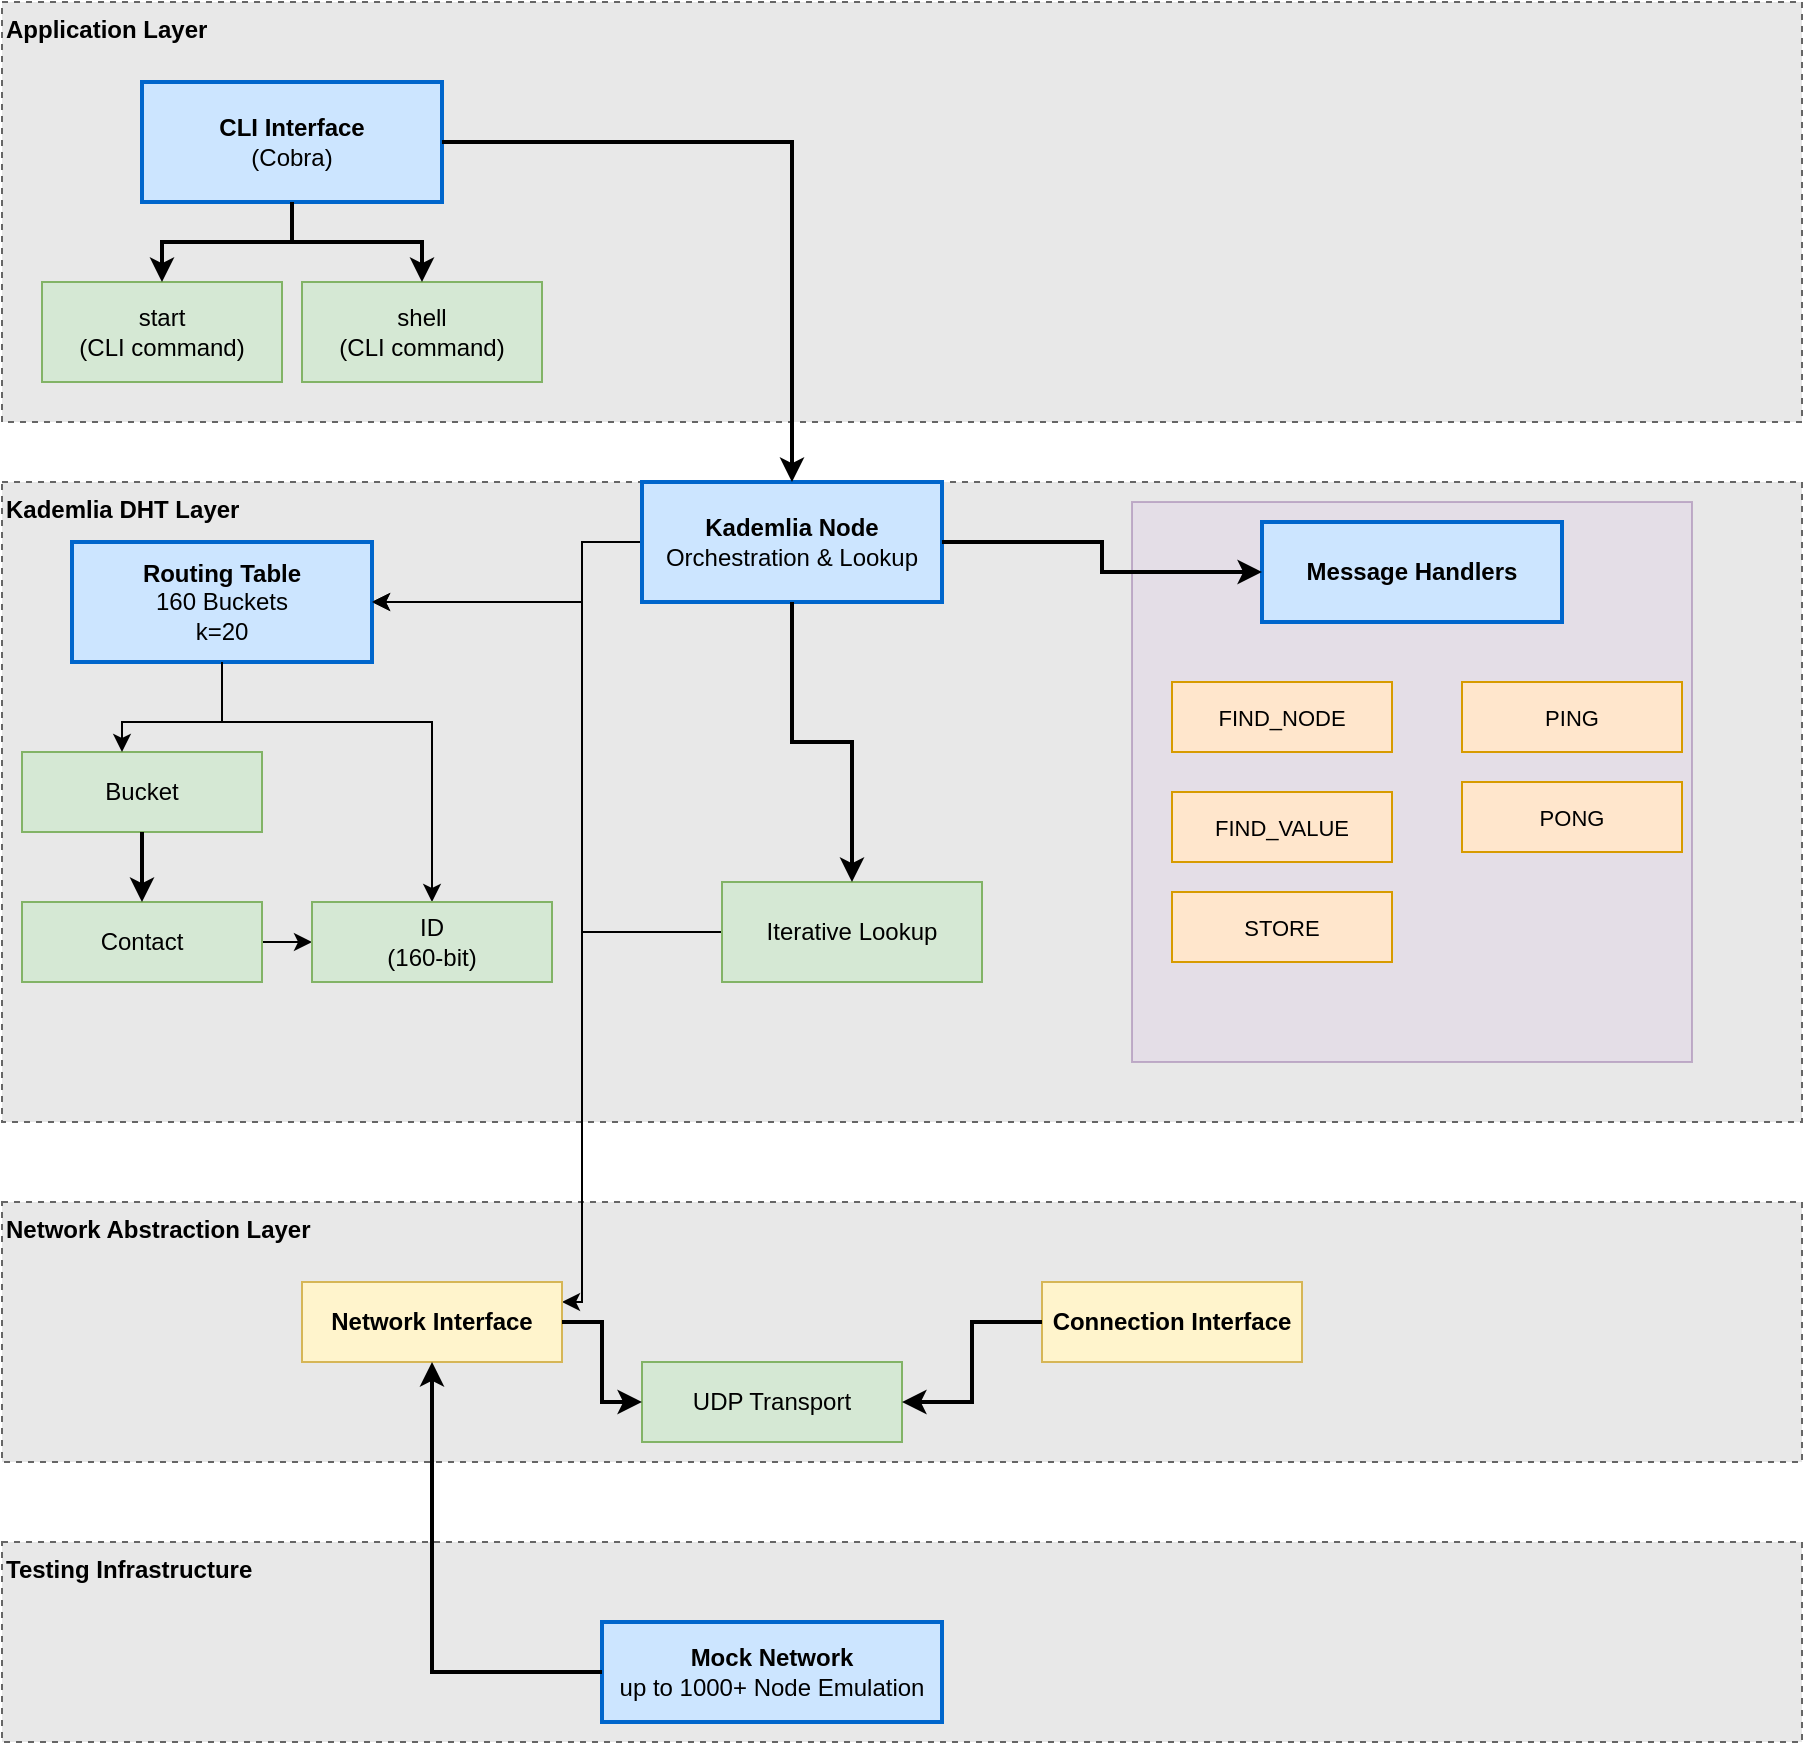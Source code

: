<mxfile version="28.2.5">
  <diagram name="Kademlia System Architecture" id="kademlia-architecture">
    <mxGraphModel dx="2066" dy="1139" grid="1" gridSize="10" guides="1" tooltips="1" connect="1" arrows="1" fold="1" page="1" pageScale="1" pageWidth="1200" pageHeight="1600" math="0" shadow="0">
      <root>
        <mxCell id="0" />
        <mxCell id="1" parent="0" />
        <mxCell id="net_layer" value="Network Abstraction Layer" style="rounded=0;whiteSpace=wrap;html=1;fillColor=#E8E8E8;strokeColor=#666666;dashed=1;verticalAlign=top;fontStyle=1;align=left;" parent="1" vertex="1">
          <mxGeometry x="100" y="650" width="900" height="130" as="geometry" />
        </mxCell>
        <mxCell id="kad_layer" value="Kademlia DHT Layer" style="rounded=0;whiteSpace=wrap;html=1;fillColor=#E8E8E8;strokeColor=#666666;dashed=1;verticalAlign=top;fontStyle=1;align=left;shadow=0;" parent="1" vertex="1">
          <mxGeometry x="100" y="290" width="900" height="320" as="geometry" />
        </mxCell>
        <mxCell id="GDbrDhkOE_Z_yYGQEvIm-21" value="" style="rounded=0;whiteSpace=wrap;html=1;glass=0;shadow=0;opacity=50;fillColor=#e1d5e7;strokeColor=#9673a6;" vertex="1" parent="1">
          <mxGeometry x="665" y="300" width="280" height="280" as="geometry" />
        </mxCell>
        <mxCell id="app_layer" value="Application Layer" style="rounded=0;whiteSpace=wrap;html=1;fillColor=#E8E8E8;strokeColor=#666666;dashed=1;verticalAlign=top;fontStyle=1;align=left;" parent="1" vertex="1">
          <mxGeometry x="100" y="50" width="900" height="210" as="geometry" />
        </mxCell>
        <mxCell id="cli" value="&lt;b&gt;CLI Interface&lt;/b&gt;&lt;br&gt;(Cobra)" style="rounded=0;whiteSpace=wrap;html=1;fillColor=#CCE5FF;strokeColor=#0066CC;strokeWidth=2;" parent="1" vertex="1">
          <mxGeometry x="170" y="90" width="150" height="60" as="geometry" />
        </mxCell>
        <mxCell id="start_cmd" value="start&lt;br&gt;(CLI command)" style="rounded=0;whiteSpace=wrap;html=1;fillColor=#D5E8D4;strokeColor=#82B366;" parent="1" vertex="1">
          <mxGeometry x="120" y="190" width="120" height="50" as="geometry" />
        </mxCell>
        <mxCell id="shell_cmd" value="shell&lt;br&gt;(CLI command)" style="rounded=0;whiteSpace=wrap;html=1;fillColor=#D5E8D4;strokeColor=#82B366;" parent="1" vertex="1">
          <mxGeometry x="250" y="190" width="120" height="50" as="geometry" />
        </mxCell>
        <mxCell id="GDbrDhkOE_Z_yYGQEvIm-26" style="edgeStyle=orthogonalEdgeStyle;rounded=0;orthogonalLoop=1;jettySize=auto;html=1;exitX=0;exitY=0.5;exitDx=0;exitDy=0;" edge="1" parent="1" source="kad_node" target="routing_table">
          <mxGeometry relative="1" as="geometry">
            <Array as="points">
              <mxPoint x="390" y="320" />
              <mxPoint x="390" y="350" />
            </Array>
          </mxGeometry>
        </mxCell>
        <mxCell id="GDbrDhkOE_Z_yYGQEvIm-27" style="edgeStyle=orthogonalEdgeStyle;rounded=0;orthogonalLoop=1;jettySize=auto;html=1;exitX=0;exitY=0.5;exitDx=0;exitDy=0;entryX=1;entryY=0.25;entryDx=0;entryDy=0;" edge="1" parent="1" target="network_iface">
          <mxGeometry relative="1" as="geometry">
            <mxPoint x="460" y="327.5" as="sourcePoint" />
            <mxPoint x="390" y="697.5" as="targetPoint" />
            <Array as="points">
              <mxPoint x="460" y="320" />
              <mxPoint x="390" y="320" />
              <mxPoint x="390" y="700" />
            </Array>
          </mxGeometry>
        </mxCell>
        <mxCell id="kad_node" value="&lt;b&gt;Kademlia Node&lt;/b&gt;&lt;br&gt;Orchestration &amp; Lookup" style="rounded=0;whiteSpace=wrap;html=1;fillColor=#CCE5FF;strokeColor=#0066CC;strokeWidth=2;" parent="1" vertex="1">
          <mxGeometry x="420" y="290" width="150" height="60" as="geometry" />
        </mxCell>
        <mxCell id="GDbrDhkOE_Z_yYGQEvIm-22" style="edgeStyle=orthogonalEdgeStyle;rounded=0;orthogonalLoop=1;jettySize=auto;html=1;exitX=0.5;exitY=1;exitDx=0;exitDy=0;entryX=0.5;entryY=0;entryDx=0;entryDy=0;" edge="1" parent="1" source="routing_table" target="id">
          <mxGeometry relative="1" as="geometry">
            <mxPoint x="230" y="385" as="sourcePoint" />
            <mxPoint x="280" y="505" as="targetPoint" />
            <Array as="points">
              <mxPoint x="210" y="410" />
              <mxPoint x="315" y="410" />
            </Array>
          </mxGeometry>
        </mxCell>
        <mxCell id="routing_table" value="&lt;b&gt;Routing Table&lt;/b&gt;&lt;br&gt;160 Buckets&lt;br&gt;k=20" style="rounded=0;whiteSpace=wrap;html=1;fillColor=#CCE5FF;strokeColor=#0066CC;strokeWidth=2;" parent="1" vertex="1">
          <mxGeometry x="135" y="320" width="150" height="60" as="geometry" />
        </mxCell>
        <mxCell id="bucket" value="Bucket" style="rounded=0;whiteSpace=wrap;html=1;fillColor=#D5E8D4;strokeColor=#82B366;" parent="1" vertex="1">
          <mxGeometry x="110" y="425" width="120" height="40" as="geometry" />
        </mxCell>
        <mxCell id="GDbrDhkOE_Z_yYGQEvIm-23" style="edgeStyle=orthogonalEdgeStyle;rounded=0;orthogonalLoop=1;jettySize=auto;html=1;exitX=1;exitY=0.5;exitDx=0;exitDy=0;entryX=0;entryY=0.5;entryDx=0;entryDy=0;" edge="1" parent="1" source="contact" target="id">
          <mxGeometry relative="1" as="geometry" />
        </mxCell>
        <mxCell id="contact" value="Contact" style="rounded=0;whiteSpace=wrap;html=1;fillColor=#D5E8D4;strokeColor=#82B366;" parent="1" vertex="1">
          <mxGeometry x="110" y="500" width="120" height="40" as="geometry" />
        </mxCell>
        <mxCell id="handlers" value="&lt;b&gt;Message Handlers&lt;/b&gt;" style="rounded=0;whiteSpace=wrap;html=1;fillColor=#CCE5FF;strokeColor=#0066CC;strokeWidth=2;" parent="1" vertex="1">
          <mxGeometry x="730" y="310" width="150" height="50" as="geometry" />
        </mxCell>
        <mxCell id="ping_h" value="PING" style="rounded=0;whiteSpace=wrap;html=1;fillColor=#FFE6CC;strokeColor=#D79B00;fontSize=11;" parent="1" vertex="1">
          <mxGeometry x="830" y="390" width="110" height="35" as="geometry" />
        </mxCell>
        <mxCell id="pong_h" value="PONG" style="rounded=0;whiteSpace=wrap;html=1;fillColor=#FFE6CC;strokeColor=#D79B00;fontSize=11;" parent="1" vertex="1">
          <mxGeometry x="830" y="440" width="110" height="35" as="geometry" />
        </mxCell>
        <mxCell id="find_val_h" value="FIND_VALUE" style="rounded=0;whiteSpace=wrap;html=1;fillColor=#FFE6CC;strokeColor=#D79B00;fontSize=11;" parent="1" vertex="1">
          <mxGeometry x="685" y="445" width="110" height="35" as="geometry" />
        </mxCell>
        <mxCell id="store_h" value="STORE" style="rounded=0;whiteSpace=wrap;html=1;fillColor=#FFE6CC;strokeColor=#D79B00;fontSize=11;" parent="1" vertex="1">
          <mxGeometry x="685" y="495" width="110" height="35" as="geometry" />
        </mxCell>
        <mxCell id="GDbrDhkOE_Z_yYGQEvIm-25" style="edgeStyle=orthogonalEdgeStyle;rounded=0;orthogonalLoop=1;jettySize=auto;html=1;exitX=0;exitY=0.5;exitDx=0;exitDy=0;entryX=1;entryY=0.5;entryDx=0;entryDy=0;" edge="1" parent="1" source="shortlist" target="routing_table">
          <mxGeometry relative="1" as="geometry">
            <Array as="points">
              <mxPoint x="390" y="515" />
              <mxPoint x="390" y="350" />
            </Array>
          </mxGeometry>
        </mxCell>
        <mxCell id="shortlist" value="Iterative Lookup" style="rounded=0;whiteSpace=wrap;html=1;fillColor=#D5E8D4;strokeColor=#82B366;" parent="1" vertex="1">
          <mxGeometry x="460" y="490" width="130" height="50" as="geometry" />
        </mxCell>
        <mxCell id="id" value="ID&lt;br&gt;(160-bit)" style="rounded=0;whiteSpace=wrap;html=1;fillColor=#D5E8D4;strokeColor=#82B366;" parent="1" vertex="1">
          <mxGeometry x="255" y="500" width="120" height="40" as="geometry" />
        </mxCell>
        <mxCell id="network_iface" value="&lt;b&gt;Network Interface&lt;/b&gt;" style="rounded=0;whiteSpace=wrap;html=1;fillColor=#FFF4CC;strokeColor=#D6B656;" parent="1" vertex="1">
          <mxGeometry x="250" y="690" width="130" height="40" as="geometry" />
        </mxCell>
        <mxCell id="connection_iface" value="&lt;b&gt;Connection Interface&lt;/b&gt;" style="rounded=0;whiteSpace=wrap;html=1;fillColor=#FFF4CC;strokeColor=#D6B656;" parent="1" vertex="1">
          <mxGeometry x="620" y="690" width="130" height="40" as="geometry" />
        </mxCell>
        <mxCell id="udp" value="UDP Transport" style="rounded=0;whiteSpace=wrap;html=1;fillColor=#D5E8D4;strokeColor=#82B366;" parent="1" vertex="1">
          <mxGeometry x="420" y="730" width="130" height="40" as="geometry" />
        </mxCell>
        <mxCell id="test_layer" value="Testing Infrastructure" style="rounded=0;whiteSpace=wrap;html=1;fillColor=#E8E8E8;strokeColor=#666666;dashed=1;verticalAlign=top;fontStyle=1;align=left;" parent="1" vertex="1">
          <mxGeometry x="100" y="820" width="900" height="100" as="geometry" />
        </mxCell>
        <mxCell id="mock" value="&lt;b&gt;Mock Network&lt;/b&gt;&lt;br&gt;up to 1000+ Node Emulation" style="rounded=0;whiteSpace=wrap;html=1;fillColor=#CCE5FF;strokeColor=#0066CC;strokeWidth=2;" parent="1" vertex="1">
          <mxGeometry x="400" y="860" width="170" height="50" as="geometry" />
        </mxCell>
        <mxCell id="arrow1" style="edgeStyle=orthogonalEdgeStyle;rounded=0;orthogonalLoop=1;jettySize=auto;html=1;endArrow=classic;endFill=1;strokeWidth=2;" parent="1" source="cli" target="start_cmd" edge="1">
          <mxGeometry relative="1" as="geometry" />
        </mxCell>
        <mxCell id="arrow2" style="edgeStyle=orthogonalEdgeStyle;rounded=0;orthogonalLoop=1;jettySize=auto;html=1;endArrow=classic;endFill=1;strokeWidth=2;" parent="1" source="cli" target="shell_cmd" edge="1">
          <mxGeometry relative="1" as="geometry" />
        </mxCell>
        <mxCell id="arrow3" style="edgeStyle=orthogonalEdgeStyle;rounded=0;orthogonalLoop=1;jettySize=auto;html=1;endArrow=classic;endFill=1;strokeWidth=2;" parent="1" source="cli" target="kad_node" edge="1">
          <mxGeometry relative="1" as="geometry" />
        </mxCell>
        <mxCell id="arrow6" style="edgeStyle=orthogonalEdgeStyle;rounded=0;orthogonalLoop=1;jettySize=auto;html=1;endArrow=classic;endFill=1;strokeWidth=2;" parent="1" source="kad_node" target="handlers" edge="1">
          <mxGeometry relative="1" as="geometry" />
        </mxCell>
        <mxCell id="arrow7" style="edgeStyle=orthogonalEdgeStyle;rounded=0;orthogonalLoop=1;jettySize=auto;html=1;endArrow=classic;endFill=1;strokeWidth=2;" parent="1" source="kad_node" target="shortlist" edge="1">
          <mxGeometry relative="1" as="geometry" />
        </mxCell>
        <mxCell id="arrow8" style="edgeStyle=orthogonalEdgeStyle;rounded=0;orthogonalLoop=1;jettySize=auto;html=1;endArrow=classic;endFill=1;strokeWidth=1;" parent="1" source="routing_table" target="bucket" edge="1">
          <mxGeometry relative="1" as="geometry">
            <Array as="points">
              <mxPoint x="210" y="410" />
              <mxPoint x="160" y="410" />
            </Array>
          </mxGeometry>
        </mxCell>
        <mxCell id="arrow9" style="edgeStyle=orthogonalEdgeStyle;rounded=0;orthogonalLoop=1;jettySize=auto;html=1;endArrow=classic;endFill=1;strokeWidth=2;" parent="1" source="bucket" target="contact" edge="1">
          <mxGeometry relative="1" as="geometry" />
        </mxCell>
        <mxCell id="arrow14" style="edgeStyle=orthogonalEdgeStyle;rounded=0;orthogonalLoop=1;jettySize=auto;html=1;endArrow=classic;endFill=1;strokeWidth=2;" parent="1" source="network_iface" target="udp" edge="1">
          <mxGeometry relative="1" as="geometry" />
        </mxCell>
        <mxCell id="arrow15" style="edgeStyle=orthogonalEdgeStyle;rounded=0;orthogonalLoop=1;jettySize=auto;html=1;endArrow=classic;endFill=1;strokeWidth=2;" parent="1" source="connection_iface" target="udp" edge="1">
          <mxGeometry relative="1" as="geometry" />
        </mxCell>
        <mxCell id="arrow16" style="edgeStyle=orthogonalEdgeStyle;rounded=0;orthogonalLoop=1;jettySize=auto;html=1;endArrow=classic;endFill=1;strokeWidth=2;" parent="1" source="mock" target="network_iface" edge="1">
          <mxGeometry relative="1" as="geometry" />
        </mxCell>
        <mxCell id="find_node_h" value="FIND_NODE" style="rounded=0;whiteSpace=wrap;html=1;fillColor=#FFE6CC;strokeColor=#D79B00;fontSize=11;" parent="1" vertex="1">
          <mxGeometry x="685" y="390" width="110" height="35" as="geometry" />
        </mxCell>
      </root>
    </mxGraphModel>
  </diagram>
</mxfile>
